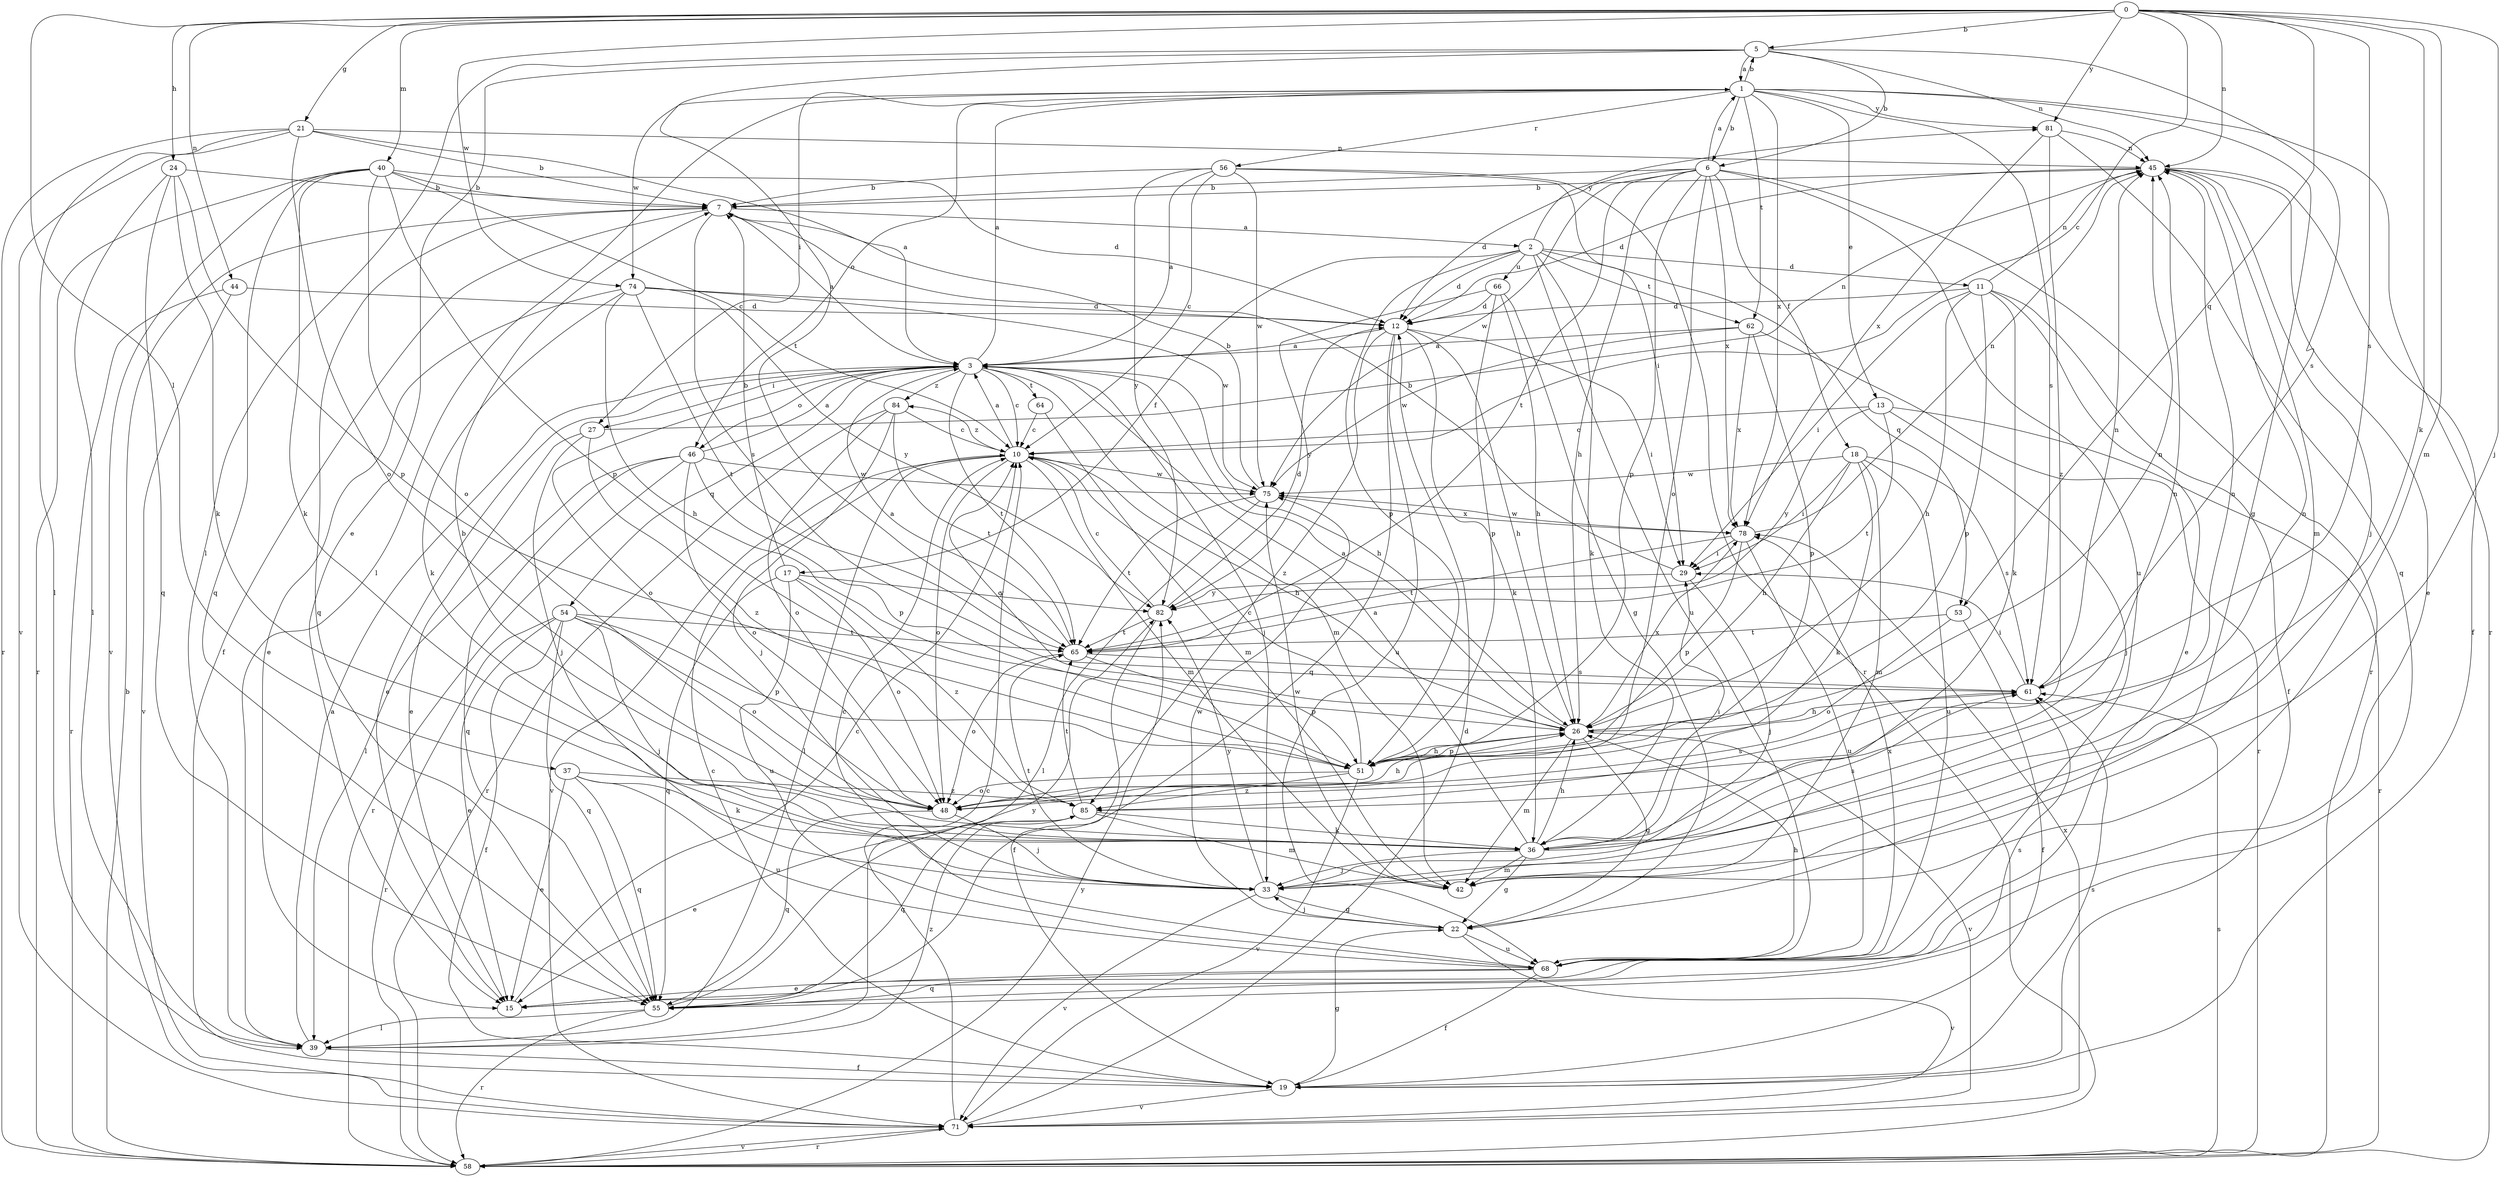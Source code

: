 strict digraph  {
0;
1;
2;
3;
5;
6;
7;
10;
11;
12;
13;
15;
17;
18;
19;
21;
22;
24;
26;
27;
29;
33;
36;
37;
39;
40;
42;
44;
45;
46;
48;
51;
53;
54;
55;
56;
58;
61;
62;
64;
65;
66;
68;
71;
74;
75;
78;
81;
82;
84;
85;
0 -> 5  [label=b];
0 -> 10  [label=c];
0 -> 21  [label=g];
0 -> 24  [label=h];
0 -> 33  [label=j];
0 -> 36  [label=k];
0 -> 37  [label=l];
0 -> 40  [label=m];
0 -> 42  [label=m];
0 -> 44  [label=n];
0 -> 45  [label=n];
0 -> 53  [label=q];
0 -> 61  [label=s];
0 -> 74  [label=w];
0 -> 81  [label=y];
1 -> 5  [label=b];
1 -> 6  [label=b];
1 -> 13  [label=e];
1 -> 22  [label=g];
1 -> 27  [label=i];
1 -> 39  [label=l];
1 -> 46  [label=o];
1 -> 56  [label=r];
1 -> 58  [label=r];
1 -> 61  [label=s];
1 -> 62  [label=t];
1 -> 74  [label=w];
1 -> 78  [label=x];
1 -> 81  [label=y];
2 -> 11  [label=d];
2 -> 12  [label=d];
2 -> 17  [label=f];
2 -> 36  [label=k];
2 -> 51  [label=p];
2 -> 53  [label=q];
2 -> 62  [label=t];
2 -> 66  [label=u];
2 -> 68  [label=u];
2 -> 81  [label=y];
3 -> 1  [label=a];
3 -> 10  [label=c];
3 -> 15  [label=e];
3 -> 26  [label=h];
3 -> 27  [label=i];
3 -> 33  [label=j];
3 -> 42  [label=m];
3 -> 46  [label=o];
3 -> 48  [label=o];
3 -> 54  [label=q];
3 -> 64  [label=t];
3 -> 65  [label=t];
3 -> 84  [label=z];
5 -> 1  [label=a];
5 -> 6  [label=b];
5 -> 15  [label=e];
5 -> 39  [label=l];
5 -> 45  [label=n];
5 -> 61  [label=s];
5 -> 65  [label=t];
6 -> 1  [label=a];
6 -> 7  [label=b];
6 -> 12  [label=d];
6 -> 18  [label=f];
6 -> 26  [label=h];
6 -> 48  [label=o];
6 -> 51  [label=p];
6 -> 58  [label=r];
6 -> 65  [label=t];
6 -> 68  [label=u];
6 -> 75  [label=w];
6 -> 78  [label=x];
7 -> 2  [label=a];
7 -> 3  [label=a];
7 -> 19  [label=f];
7 -> 55  [label=q];
7 -> 61  [label=s];
10 -> 3  [label=a];
10 -> 26  [label=h];
10 -> 39  [label=l];
10 -> 42  [label=m];
10 -> 48  [label=o];
10 -> 71  [label=v];
10 -> 75  [label=w];
10 -> 84  [label=z];
11 -> 12  [label=d];
11 -> 15  [label=e];
11 -> 19  [label=f];
11 -> 26  [label=h];
11 -> 29  [label=i];
11 -> 36  [label=k];
11 -> 45  [label=n];
11 -> 51  [label=p];
12 -> 3  [label=a];
12 -> 26  [label=h];
12 -> 29  [label=i];
12 -> 36  [label=k];
12 -> 55  [label=q];
12 -> 68  [label=u];
12 -> 85  [label=z];
13 -> 10  [label=c];
13 -> 33  [label=j];
13 -> 58  [label=r];
13 -> 65  [label=t];
13 -> 82  [label=y];
15 -> 10  [label=c];
17 -> 7  [label=b];
17 -> 48  [label=o];
17 -> 55  [label=q];
17 -> 68  [label=u];
17 -> 82  [label=y];
17 -> 85  [label=z];
18 -> 26  [label=h];
18 -> 29  [label=i];
18 -> 36  [label=k];
18 -> 42  [label=m];
18 -> 61  [label=s];
18 -> 68  [label=u];
18 -> 75  [label=w];
19 -> 10  [label=c];
19 -> 22  [label=g];
19 -> 61  [label=s];
19 -> 71  [label=v];
21 -> 3  [label=a];
21 -> 7  [label=b];
21 -> 39  [label=l];
21 -> 45  [label=n];
21 -> 48  [label=o];
21 -> 58  [label=r];
21 -> 71  [label=v];
22 -> 33  [label=j];
22 -> 68  [label=u];
22 -> 71  [label=v];
22 -> 75  [label=w];
24 -> 7  [label=b];
24 -> 36  [label=k];
24 -> 39  [label=l];
24 -> 51  [label=p];
24 -> 55  [label=q];
26 -> 3  [label=a];
26 -> 10  [label=c];
26 -> 22  [label=g];
26 -> 42  [label=m];
26 -> 45  [label=n];
26 -> 51  [label=p];
26 -> 71  [label=v];
26 -> 78  [label=x];
27 -> 15  [label=e];
27 -> 33  [label=j];
27 -> 45  [label=n];
27 -> 85  [label=z];
29 -> 7  [label=b];
29 -> 33  [label=j];
29 -> 82  [label=y];
33 -> 22  [label=g];
33 -> 65  [label=t];
33 -> 71  [label=v];
33 -> 82  [label=y];
36 -> 3  [label=a];
36 -> 7  [label=b];
36 -> 22  [label=g];
36 -> 26  [label=h];
36 -> 29  [label=i];
36 -> 33  [label=j];
36 -> 42  [label=m];
36 -> 45  [label=n];
36 -> 61  [label=s];
37 -> 15  [label=e];
37 -> 36  [label=k];
37 -> 55  [label=q];
37 -> 68  [label=u];
37 -> 85  [label=z];
39 -> 3  [label=a];
39 -> 19  [label=f];
39 -> 85  [label=z];
40 -> 7  [label=b];
40 -> 10  [label=c];
40 -> 12  [label=d];
40 -> 36  [label=k];
40 -> 48  [label=o];
40 -> 51  [label=p];
40 -> 55  [label=q];
40 -> 58  [label=r];
40 -> 71  [label=v];
42 -> 75  [label=w];
44 -> 12  [label=d];
44 -> 58  [label=r];
44 -> 71  [label=v];
45 -> 7  [label=b];
45 -> 12  [label=d];
45 -> 15  [label=e];
45 -> 19  [label=f];
45 -> 33  [label=j];
45 -> 42  [label=m];
46 -> 3  [label=a];
46 -> 39  [label=l];
46 -> 48  [label=o];
46 -> 51  [label=p];
46 -> 55  [label=q];
46 -> 58  [label=r];
46 -> 75  [label=w];
48 -> 26  [label=h];
48 -> 33  [label=j];
48 -> 45  [label=n];
48 -> 55  [label=q];
48 -> 61  [label=s];
51 -> 10  [label=c];
51 -> 26  [label=h];
51 -> 48  [label=o];
51 -> 71  [label=v];
51 -> 85  [label=z];
53 -> 19  [label=f];
53 -> 48  [label=o];
53 -> 65  [label=t];
54 -> 15  [label=e];
54 -> 19  [label=f];
54 -> 33  [label=j];
54 -> 48  [label=o];
54 -> 51  [label=p];
54 -> 55  [label=q];
54 -> 58  [label=r];
54 -> 65  [label=t];
55 -> 39  [label=l];
55 -> 58  [label=r];
55 -> 61  [label=s];
55 -> 82  [label=y];
56 -> 3  [label=a];
56 -> 7  [label=b];
56 -> 10  [label=c];
56 -> 29  [label=i];
56 -> 58  [label=r];
56 -> 75  [label=w];
56 -> 82  [label=y];
58 -> 7  [label=b];
58 -> 61  [label=s];
58 -> 71  [label=v];
58 -> 82  [label=y];
61 -> 26  [label=h];
61 -> 29  [label=i];
61 -> 45  [label=n];
62 -> 3  [label=a];
62 -> 51  [label=p];
62 -> 58  [label=r];
62 -> 75  [label=w];
62 -> 78  [label=x];
64 -> 10  [label=c];
64 -> 42  [label=m];
65 -> 3  [label=a];
65 -> 48  [label=o];
65 -> 51  [label=p];
65 -> 61  [label=s];
66 -> 12  [label=d];
66 -> 22  [label=g];
66 -> 26  [label=h];
66 -> 51  [label=p];
66 -> 82  [label=y];
68 -> 10  [label=c];
68 -> 15  [label=e];
68 -> 19  [label=f];
68 -> 26  [label=h];
68 -> 55  [label=q];
68 -> 78  [label=x];
71 -> 10  [label=c];
71 -> 12  [label=d];
71 -> 58  [label=r];
71 -> 78  [label=x];
74 -> 12  [label=d];
74 -> 15  [label=e];
74 -> 26  [label=h];
74 -> 36  [label=k];
74 -> 65  [label=t];
74 -> 75  [label=w];
74 -> 82  [label=y];
75 -> 7  [label=b];
75 -> 39  [label=l];
75 -> 65  [label=t];
75 -> 78  [label=x];
78 -> 29  [label=i];
78 -> 45  [label=n];
78 -> 51  [label=p];
78 -> 65  [label=t];
78 -> 68  [label=u];
78 -> 75  [label=w];
81 -> 45  [label=n];
81 -> 55  [label=q];
81 -> 78  [label=x];
81 -> 85  [label=z];
82 -> 10  [label=c];
82 -> 12  [label=d];
82 -> 19  [label=f];
82 -> 65  [label=t];
84 -> 10  [label=c];
84 -> 33  [label=j];
84 -> 48  [label=o];
84 -> 58  [label=r];
84 -> 65  [label=t];
85 -> 15  [label=e];
85 -> 36  [label=k];
85 -> 42  [label=m];
85 -> 45  [label=n];
85 -> 55  [label=q];
85 -> 65  [label=t];
}
